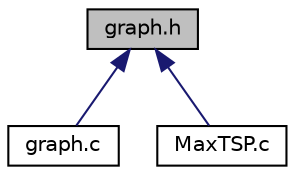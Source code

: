digraph "graph.h"
{
 // LATEX_PDF_SIZE
  edge [fontname="Helvetica",fontsize="10",labelfontname="Helvetica",labelfontsize="10"];
  node [fontname="Helvetica",fontsize="10",shape=record];
  Node1 [label="graph.h",height=0.2,width=0.4,color="black", fillcolor="grey75", style="filled", fontcolor="black",tooltip="Structures and prototypes for working with graphs."];
  Node1 -> Node2 [dir="back",color="midnightblue",fontsize="10",style="solid",fontname="Helvetica"];
  Node2 [label="graph.c",height=0.2,width=0.4,color="black", fillcolor="white", style="filled",URL="$graph_8c.html",tooltip="Functions for manipulating a graph (and the list/stack)"];
  Node1 -> Node3 [dir="back",color="midnightblue",fontsize="10",style="solid",fontname="Helvetica"];
  Node3 [label="MaxTSP.c",height=0.2,width=0.4,color="black", fillcolor="white", style="filled",URL="$MaxTSP_8c.html",tooltip="Driver code and functions used for Maximum TSP solver."];
}
